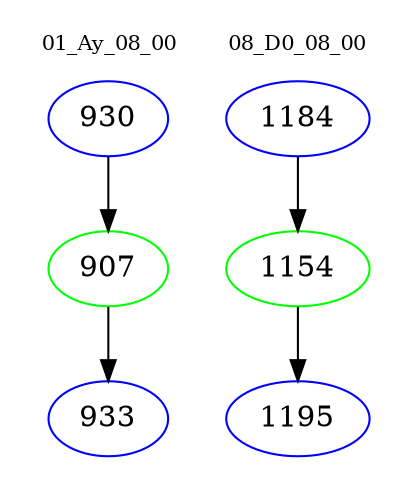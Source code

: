 digraph{
subgraph cluster_0 {
color = white
label = "01_Ay_08_00";
fontsize=10;
T0_930 [label="930", color="blue"]
T0_930 -> T0_907 [color="black"]
T0_907 [label="907", color="green"]
T0_907 -> T0_933 [color="black"]
T0_933 [label="933", color="blue"]
}
subgraph cluster_1 {
color = white
label = "08_D0_08_00";
fontsize=10;
T1_1184 [label="1184", color="blue"]
T1_1184 -> T1_1154 [color="black"]
T1_1154 [label="1154", color="green"]
T1_1154 -> T1_1195 [color="black"]
T1_1195 [label="1195", color="blue"]
}
}
